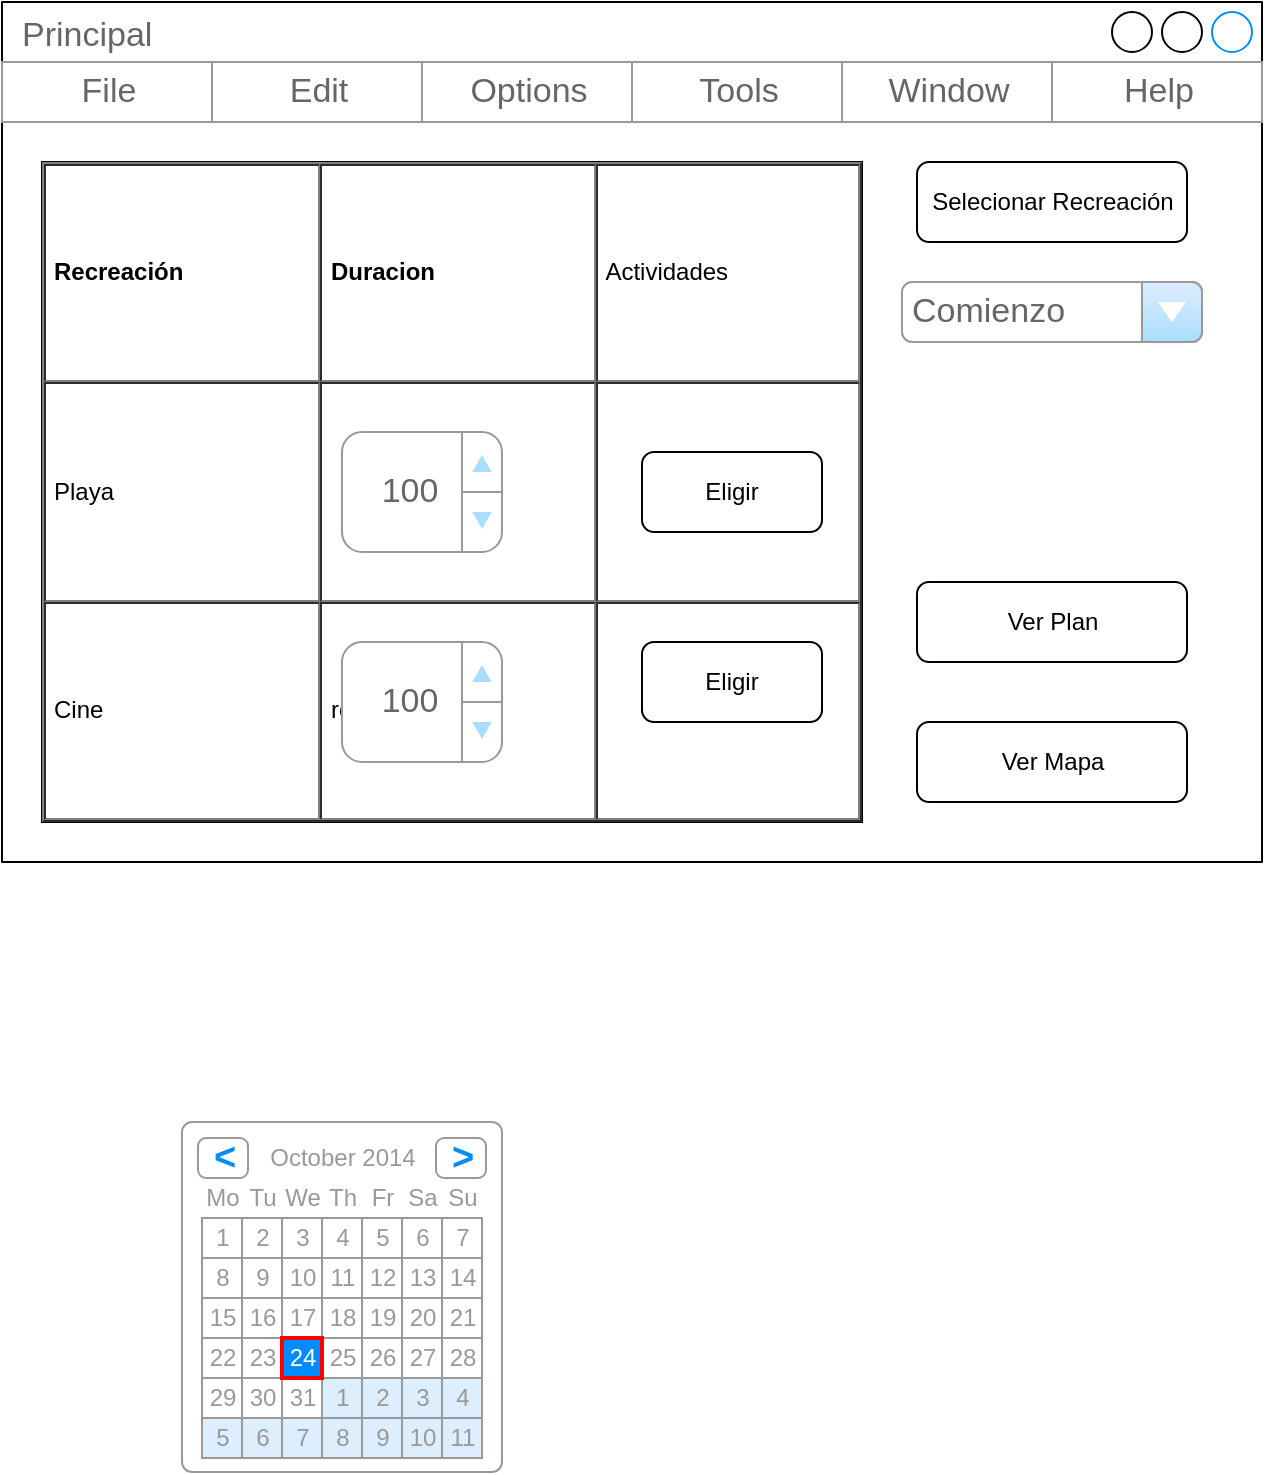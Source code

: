 <mxfile version="14.6.13" type="device"><diagram id="II5NZkcMX6G9MOFi7y11" name="Principal"><mxGraphModel dx="1422" dy="822" grid="1" gridSize="10" guides="1" tooltips="1" connect="1" arrows="1" fold="1" page="1" pageScale="1" pageWidth="850" pageHeight="1100" math="0" shadow="0"><root><mxCell id="0"/><mxCell id="1" parent="0"/><mxCell id="Mf20w2OhUnqeY1w4zBVM-1" value="Principal" style="strokeWidth=1;shadow=0;dashed=0;align=center;html=1;shape=mxgraph.mockup.containers.window;align=left;verticalAlign=top;spacingLeft=8;strokeColor2=#008cff;strokeColor3=#c4c4c4;fontColor=#666666;mainText=;fontSize=17;labelBackgroundColor=none;" vertex="1" parent="1"><mxGeometry x="100" y="200" width="630" height="430" as="geometry"/></mxCell><mxCell id="Mf20w2OhUnqeY1w4zBVM-73" value="" style="strokeWidth=1;shadow=0;dashed=0;align=center;html=1;shape=mxgraph.mockup.forms.rrect;rSize=5;strokeColor=#999999;fillColor=#ffffff;" vertex="1" parent="1"><mxGeometry x="190" y="760" width="160" height="175" as="geometry"/></mxCell><mxCell id="Mf20w2OhUnqeY1w4zBVM-74" value="October 2014" style="strokeWidth=1;shadow=0;dashed=0;align=center;html=1;shape=mxgraph.mockup.forms.anchor;fontColor=#999999;" vertex="1" parent="Mf20w2OhUnqeY1w4zBVM-73"><mxGeometry x="30" y="8" width="100" height="20" as="geometry"/></mxCell><mxCell id="Mf20w2OhUnqeY1w4zBVM-75" value="&lt;" style="strokeWidth=1;shadow=0;dashed=0;align=center;html=1;shape=mxgraph.mockup.forms.rrect;rSize=4;strokeColor=#999999;fontColor=#008cff;fontSize=19;fontStyle=1;" vertex="1" parent="Mf20w2OhUnqeY1w4zBVM-73"><mxGeometry x="8" y="8" width="25" height="20" as="geometry"/></mxCell><mxCell id="Mf20w2OhUnqeY1w4zBVM-76" value="&gt;" style="strokeWidth=1;shadow=0;dashed=0;align=center;html=1;shape=mxgraph.mockup.forms.rrect;rSize=4;strokeColor=#999999;fontColor=#008cff;fontSize=19;fontStyle=1;" vertex="1" parent="Mf20w2OhUnqeY1w4zBVM-73"><mxGeometry x="127" y="8" width="25" height="20" as="geometry"/></mxCell><mxCell id="Mf20w2OhUnqeY1w4zBVM-77" value="Mo" style="strokeWidth=1;shadow=0;dashed=0;align=center;html=1;shape=mxgraph.mockup.forms.anchor;fontColor=#999999;" vertex="1" parent="Mf20w2OhUnqeY1w4zBVM-73"><mxGeometry x="10" y="28" width="20" height="20" as="geometry"/></mxCell><mxCell id="Mf20w2OhUnqeY1w4zBVM-78" value="Tu" style="strokeWidth=1;shadow=0;dashed=0;align=center;html=1;shape=mxgraph.mockup.forms.anchor;fontColor=#999999;" vertex="1" parent="Mf20w2OhUnqeY1w4zBVM-73"><mxGeometry x="30" y="28" width="20" height="20" as="geometry"/></mxCell><mxCell id="Mf20w2OhUnqeY1w4zBVM-79" value="We" style="strokeWidth=1;shadow=0;dashed=0;align=center;html=1;shape=mxgraph.mockup.forms.anchor;fontColor=#999999;" vertex="1" parent="Mf20w2OhUnqeY1w4zBVM-73"><mxGeometry x="50" y="28" width="20" height="20" as="geometry"/></mxCell><mxCell id="Mf20w2OhUnqeY1w4zBVM-80" value="Th" style="strokeWidth=1;shadow=0;dashed=0;align=center;html=1;shape=mxgraph.mockup.forms.anchor;fontColor=#999999;" vertex="1" parent="Mf20w2OhUnqeY1w4zBVM-73"><mxGeometry x="70" y="28" width="20" height="20" as="geometry"/></mxCell><mxCell id="Mf20w2OhUnqeY1w4zBVM-81" value="Fr" style="strokeWidth=1;shadow=0;dashed=0;align=center;html=1;shape=mxgraph.mockup.forms.anchor;fontColor=#999999;" vertex="1" parent="Mf20w2OhUnqeY1w4zBVM-73"><mxGeometry x="90" y="28" width="20" height="20" as="geometry"/></mxCell><mxCell id="Mf20w2OhUnqeY1w4zBVM-82" value="Sa" style="strokeWidth=1;shadow=0;dashed=0;align=center;html=1;shape=mxgraph.mockup.forms.anchor;fontColor=#999999;" vertex="1" parent="Mf20w2OhUnqeY1w4zBVM-73"><mxGeometry x="110" y="28" width="20" height="20" as="geometry"/></mxCell><mxCell id="Mf20w2OhUnqeY1w4zBVM-83" value="Su" style="strokeWidth=1;shadow=0;dashed=0;align=center;html=1;shape=mxgraph.mockup.forms.anchor;fontColor=#999999;" vertex="1" parent="Mf20w2OhUnqeY1w4zBVM-73"><mxGeometry x="130" y="28" width="20" height="20" as="geometry"/></mxCell><mxCell id="Mf20w2OhUnqeY1w4zBVM-84" value="1" style="strokeWidth=1;shadow=0;dashed=0;align=center;html=1;shape=mxgraph.mockup.forms.rrect;rSize=0;strokeColor=#999999;fontColor=#999999;" vertex="1" parent="Mf20w2OhUnqeY1w4zBVM-73"><mxGeometry x="10" y="48" width="20" height="20" as="geometry"/></mxCell><mxCell id="Mf20w2OhUnqeY1w4zBVM-85" value="2" style="strokeWidth=1;shadow=0;dashed=0;align=center;html=1;shape=mxgraph.mockup.forms.rrect;rSize=0;strokeColor=#999999;fontColor=#999999;" vertex="1" parent="Mf20w2OhUnqeY1w4zBVM-73"><mxGeometry x="30" y="48" width="20" height="20" as="geometry"/></mxCell><mxCell id="Mf20w2OhUnqeY1w4zBVM-86" value="3" style="strokeWidth=1;shadow=0;dashed=0;align=center;html=1;shape=mxgraph.mockup.forms.rrect;rSize=0;strokeColor=#999999;fontColor=#999999;" vertex="1" parent="Mf20w2OhUnqeY1w4zBVM-73"><mxGeometry x="50" y="48" width="20" height="20" as="geometry"/></mxCell><mxCell id="Mf20w2OhUnqeY1w4zBVM-87" value="4" style="strokeWidth=1;shadow=0;dashed=0;align=center;html=1;shape=mxgraph.mockup.forms.rrect;rSize=0;strokeColor=#999999;fontColor=#999999;" vertex="1" parent="Mf20w2OhUnqeY1w4zBVM-73"><mxGeometry x="70" y="48" width="20" height="20" as="geometry"/></mxCell><mxCell id="Mf20w2OhUnqeY1w4zBVM-88" value="5" style="strokeWidth=1;shadow=0;dashed=0;align=center;html=1;shape=mxgraph.mockup.forms.rrect;rSize=0;strokeColor=#999999;fontColor=#999999;" vertex="1" parent="Mf20w2OhUnqeY1w4zBVM-73"><mxGeometry x="90" y="48" width="20" height="20" as="geometry"/></mxCell><mxCell id="Mf20w2OhUnqeY1w4zBVM-89" value="6" style="strokeWidth=1;shadow=0;dashed=0;align=center;html=1;shape=mxgraph.mockup.forms.rrect;rSize=0;strokeColor=#999999;fontColor=#999999;" vertex="1" parent="Mf20w2OhUnqeY1w4zBVM-73"><mxGeometry x="110" y="48" width="20" height="20" as="geometry"/></mxCell><mxCell id="Mf20w2OhUnqeY1w4zBVM-90" value="7" style="strokeWidth=1;shadow=0;dashed=0;align=center;html=1;shape=mxgraph.mockup.forms.rrect;rSize=0;strokeColor=#999999;fontColor=#999999;" vertex="1" parent="Mf20w2OhUnqeY1w4zBVM-73"><mxGeometry x="130" y="48" width="20" height="20" as="geometry"/></mxCell><mxCell id="Mf20w2OhUnqeY1w4zBVM-91" value="8" style="strokeWidth=1;shadow=0;dashed=0;align=center;html=1;shape=mxgraph.mockup.forms.rrect;rSize=0;strokeColor=#999999;fontColor=#999999;" vertex="1" parent="Mf20w2OhUnqeY1w4zBVM-73"><mxGeometry x="10" y="68" width="20" height="20" as="geometry"/></mxCell><mxCell id="Mf20w2OhUnqeY1w4zBVM-92" value="9" style="strokeWidth=1;shadow=0;dashed=0;align=center;html=1;shape=mxgraph.mockup.forms.rrect;rSize=0;strokeColor=#999999;fontColor=#999999;" vertex="1" parent="Mf20w2OhUnqeY1w4zBVM-73"><mxGeometry x="30" y="68" width="20" height="20" as="geometry"/></mxCell><mxCell id="Mf20w2OhUnqeY1w4zBVM-93" value="10" style="strokeWidth=1;shadow=0;dashed=0;align=center;html=1;shape=mxgraph.mockup.forms.rrect;rSize=0;strokeColor=#999999;fontColor=#999999;" vertex="1" parent="Mf20w2OhUnqeY1w4zBVM-73"><mxGeometry x="50" y="68" width="20" height="20" as="geometry"/></mxCell><mxCell id="Mf20w2OhUnqeY1w4zBVM-94" value="11" style="strokeWidth=1;shadow=0;dashed=0;align=center;html=1;shape=mxgraph.mockup.forms.rrect;rSize=0;strokeColor=#999999;fontColor=#999999;" vertex="1" parent="Mf20w2OhUnqeY1w4zBVM-73"><mxGeometry x="70" y="68" width="20" height="20" as="geometry"/></mxCell><mxCell id="Mf20w2OhUnqeY1w4zBVM-95" value="12" style="strokeWidth=1;shadow=0;dashed=0;align=center;html=1;shape=mxgraph.mockup.forms.rrect;rSize=0;strokeColor=#999999;fontColor=#999999;" vertex="1" parent="Mf20w2OhUnqeY1w4zBVM-73"><mxGeometry x="90" y="68" width="20" height="20" as="geometry"/></mxCell><mxCell id="Mf20w2OhUnqeY1w4zBVM-96" value="13" style="strokeWidth=1;shadow=0;dashed=0;align=center;html=1;shape=mxgraph.mockup.forms.rrect;rSize=0;strokeColor=#999999;fontColor=#999999;" vertex="1" parent="Mf20w2OhUnqeY1w4zBVM-73"><mxGeometry x="110" y="68" width="20" height="20" as="geometry"/></mxCell><mxCell id="Mf20w2OhUnqeY1w4zBVM-97" value="14" style="strokeWidth=1;shadow=0;dashed=0;align=center;html=1;shape=mxgraph.mockup.forms.rrect;rSize=0;strokeColor=#999999;fontColor=#999999;" vertex="1" parent="Mf20w2OhUnqeY1w4zBVM-73"><mxGeometry x="130" y="68" width="20" height="20" as="geometry"/></mxCell><mxCell id="Mf20w2OhUnqeY1w4zBVM-98" value="15" style="strokeWidth=1;shadow=0;dashed=0;align=center;html=1;shape=mxgraph.mockup.forms.rrect;rSize=0;strokeColor=#999999;fontColor=#999999;" vertex="1" parent="Mf20w2OhUnqeY1w4zBVM-73"><mxGeometry x="10" y="88" width="20" height="20" as="geometry"/></mxCell><mxCell id="Mf20w2OhUnqeY1w4zBVM-99" value="16" style="strokeWidth=1;shadow=0;dashed=0;align=center;html=1;shape=mxgraph.mockup.forms.rrect;rSize=0;strokeColor=#999999;fontColor=#999999;" vertex="1" parent="Mf20w2OhUnqeY1w4zBVM-73"><mxGeometry x="30" y="88" width="20" height="20" as="geometry"/></mxCell><mxCell id="Mf20w2OhUnqeY1w4zBVM-100" value="17" style="strokeWidth=1;shadow=0;dashed=0;align=center;html=1;shape=mxgraph.mockup.forms.rrect;rSize=0;strokeColor=#999999;fontColor=#999999;" vertex="1" parent="Mf20w2OhUnqeY1w4zBVM-73"><mxGeometry x="50" y="88" width="20" height="20" as="geometry"/></mxCell><mxCell id="Mf20w2OhUnqeY1w4zBVM-101" value="18" style="strokeWidth=1;shadow=0;dashed=0;align=center;html=1;shape=mxgraph.mockup.forms.rrect;rSize=0;strokeColor=#999999;fontColor=#999999;" vertex="1" parent="Mf20w2OhUnqeY1w4zBVM-73"><mxGeometry x="70" y="88" width="20" height="20" as="geometry"/></mxCell><mxCell id="Mf20w2OhUnqeY1w4zBVM-102" value="19" style="strokeWidth=1;shadow=0;dashed=0;align=center;html=1;shape=mxgraph.mockup.forms.rrect;rSize=0;strokeColor=#999999;fontColor=#999999;" vertex="1" parent="Mf20w2OhUnqeY1w4zBVM-73"><mxGeometry x="90" y="88" width="20" height="20" as="geometry"/></mxCell><mxCell id="Mf20w2OhUnqeY1w4zBVM-103" value="20" style="strokeWidth=1;shadow=0;dashed=0;align=center;html=1;shape=mxgraph.mockup.forms.rrect;rSize=0;strokeColor=#999999;fontColor=#999999;" vertex="1" parent="Mf20w2OhUnqeY1w4zBVM-73"><mxGeometry x="110" y="88" width="20" height="20" as="geometry"/></mxCell><mxCell id="Mf20w2OhUnqeY1w4zBVM-104" value="21" style="strokeWidth=1;shadow=0;dashed=0;align=center;html=1;shape=mxgraph.mockup.forms.rrect;rSize=0;strokeColor=#999999;fontColor=#999999;" vertex="1" parent="Mf20w2OhUnqeY1w4zBVM-73"><mxGeometry x="130" y="88" width="20" height="20" as="geometry"/></mxCell><mxCell id="Mf20w2OhUnqeY1w4zBVM-105" value="22" style="strokeWidth=1;shadow=0;dashed=0;align=center;html=1;shape=mxgraph.mockup.forms.rrect;rSize=0;strokeColor=#999999;fontColor=#999999;" vertex="1" parent="Mf20w2OhUnqeY1w4zBVM-73"><mxGeometry x="10" y="108" width="20" height="20" as="geometry"/></mxCell><mxCell id="Mf20w2OhUnqeY1w4zBVM-106" value="23" style="strokeWidth=1;shadow=0;dashed=0;align=center;html=1;shape=mxgraph.mockup.forms.rrect;rSize=0;strokeColor=#999999;fontColor=#999999;" vertex="1" parent="Mf20w2OhUnqeY1w4zBVM-73"><mxGeometry x="30" y="108" width="20" height="20" as="geometry"/></mxCell><mxCell id="Mf20w2OhUnqeY1w4zBVM-107" value="25" style="strokeWidth=1;shadow=0;dashed=0;align=center;html=1;shape=mxgraph.mockup.forms.rrect;rSize=0;strokeColor=#999999;fontColor=#999999;" vertex="1" parent="Mf20w2OhUnqeY1w4zBVM-73"><mxGeometry x="70" y="108" width="20" height="20" as="geometry"/></mxCell><mxCell id="Mf20w2OhUnqeY1w4zBVM-108" value="26" style="strokeWidth=1;shadow=0;dashed=0;align=center;html=1;shape=mxgraph.mockup.forms.rrect;rSize=0;strokeColor=#999999;fontColor=#999999;" vertex="1" parent="Mf20w2OhUnqeY1w4zBVM-73"><mxGeometry x="90" y="108" width="20" height="20" as="geometry"/></mxCell><mxCell id="Mf20w2OhUnqeY1w4zBVM-109" value="27" style="strokeWidth=1;shadow=0;dashed=0;align=center;html=1;shape=mxgraph.mockup.forms.rrect;rSize=0;strokeColor=#999999;fontColor=#999999;" vertex="1" parent="Mf20w2OhUnqeY1w4zBVM-73"><mxGeometry x="110" y="108" width="20" height="20" as="geometry"/></mxCell><mxCell id="Mf20w2OhUnqeY1w4zBVM-110" value="28" style="strokeWidth=1;shadow=0;dashed=0;align=center;html=1;shape=mxgraph.mockup.forms.rrect;rSize=0;strokeColor=#999999;fontColor=#999999;" vertex="1" parent="Mf20w2OhUnqeY1w4zBVM-73"><mxGeometry x="130" y="108" width="20" height="20" as="geometry"/></mxCell><mxCell id="Mf20w2OhUnqeY1w4zBVM-111" value="29" style="strokeWidth=1;shadow=0;dashed=0;align=center;html=1;shape=mxgraph.mockup.forms.rrect;rSize=0;strokeColor=#999999;fontColor=#999999;" vertex="1" parent="Mf20w2OhUnqeY1w4zBVM-73"><mxGeometry x="10" y="128" width="20" height="20" as="geometry"/></mxCell><mxCell id="Mf20w2OhUnqeY1w4zBVM-112" value="30" style="strokeWidth=1;shadow=0;dashed=0;align=center;html=1;shape=mxgraph.mockup.forms.rrect;rSize=0;strokeColor=#999999;fontColor=#999999;" vertex="1" parent="Mf20w2OhUnqeY1w4zBVM-73"><mxGeometry x="30" y="128" width="20" height="20" as="geometry"/></mxCell><mxCell id="Mf20w2OhUnqeY1w4zBVM-113" value="31" style="strokeWidth=1;shadow=0;dashed=0;align=center;html=1;shape=mxgraph.mockup.forms.rrect;rSize=0;strokeColor=#999999;fontColor=#999999;" vertex="1" parent="Mf20w2OhUnqeY1w4zBVM-73"><mxGeometry x="50" y="128" width="20" height="20" as="geometry"/></mxCell><mxCell id="Mf20w2OhUnqeY1w4zBVM-114" value="1" style="strokeWidth=1;shadow=0;dashed=0;align=center;html=1;shape=mxgraph.mockup.forms.rrect;rSize=0;strokeColor=#999999;fontColor=#999999;fillColor=#ddeeff;" vertex="1" parent="Mf20w2OhUnqeY1w4zBVM-73"><mxGeometry x="70" y="128" width="20" height="20" as="geometry"/></mxCell><mxCell id="Mf20w2OhUnqeY1w4zBVM-115" value="2" style="strokeWidth=1;shadow=0;dashed=0;align=center;html=1;shape=mxgraph.mockup.forms.rrect;rSize=0;strokeColor=#999999;fontColor=#999999;fillColor=#ddeeff;" vertex="1" parent="Mf20w2OhUnqeY1w4zBVM-73"><mxGeometry x="90" y="128" width="20" height="20" as="geometry"/></mxCell><mxCell id="Mf20w2OhUnqeY1w4zBVM-116" value="3" style="strokeWidth=1;shadow=0;dashed=0;align=center;html=1;shape=mxgraph.mockup.forms.rrect;rSize=0;strokeColor=#999999;fontColor=#999999;fillColor=#ddeeff;" vertex="1" parent="Mf20w2OhUnqeY1w4zBVM-73"><mxGeometry x="110" y="128" width="20" height="20" as="geometry"/></mxCell><mxCell id="Mf20w2OhUnqeY1w4zBVM-117" value="4" style="strokeWidth=1;shadow=0;dashed=0;align=center;html=1;shape=mxgraph.mockup.forms.rrect;rSize=0;strokeColor=#999999;fontColor=#999999;fillColor=#ddeeff;" vertex="1" parent="Mf20w2OhUnqeY1w4zBVM-73"><mxGeometry x="130" y="128" width="20" height="20" as="geometry"/></mxCell><mxCell id="Mf20w2OhUnqeY1w4zBVM-118" value="5" style="strokeWidth=1;shadow=0;dashed=0;align=center;html=1;shape=mxgraph.mockup.forms.rrect;rSize=0;strokeColor=#999999;fontColor=#999999;fillColor=#ddeeff;" vertex="1" parent="Mf20w2OhUnqeY1w4zBVM-73"><mxGeometry x="10" y="148" width="20" height="20" as="geometry"/></mxCell><mxCell id="Mf20w2OhUnqeY1w4zBVM-119" value="6" style="strokeWidth=1;shadow=0;dashed=0;align=center;html=1;shape=mxgraph.mockup.forms.rrect;rSize=0;strokeColor=#999999;fontColor=#999999;fillColor=#ddeeff;" vertex="1" parent="Mf20w2OhUnqeY1w4zBVM-73"><mxGeometry x="30" y="148" width="20" height="20" as="geometry"/></mxCell><mxCell id="Mf20w2OhUnqeY1w4zBVM-120" value="7" style="strokeWidth=1;shadow=0;dashed=0;align=center;html=1;shape=mxgraph.mockup.forms.rrect;rSize=0;strokeColor=#999999;fontColor=#999999;fillColor=#ddeeff;" vertex="1" parent="Mf20w2OhUnqeY1w4zBVM-73"><mxGeometry x="50" y="148" width="20" height="20" as="geometry"/></mxCell><mxCell id="Mf20w2OhUnqeY1w4zBVM-121" value="8" style="strokeWidth=1;shadow=0;dashed=0;align=center;html=1;shape=mxgraph.mockup.forms.rrect;rSize=0;strokeColor=#999999;fontColor=#999999;fillColor=#ddeeff;" vertex="1" parent="Mf20w2OhUnqeY1w4zBVM-73"><mxGeometry x="70" y="148" width="20" height="20" as="geometry"/></mxCell><mxCell id="Mf20w2OhUnqeY1w4zBVM-122" value="9" style="strokeWidth=1;shadow=0;dashed=0;align=center;html=1;shape=mxgraph.mockup.forms.rrect;rSize=0;strokeColor=#999999;fontColor=#999999;fillColor=#ddeeff;" vertex="1" parent="Mf20w2OhUnqeY1w4zBVM-73"><mxGeometry x="90" y="148" width="20" height="20" as="geometry"/></mxCell><mxCell id="Mf20w2OhUnqeY1w4zBVM-123" value="10" style="strokeWidth=1;shadow=0;dashed=0;align=center;html=1;shape=mxgraph.mockup.forms.rrect;rSize=0;strokeColor=#999999;fontColor=#999999;fillColor=#ddeeff;" vertex="1" parent="Mf20w2OhUnqeY1w4zBVM-73"><mxGeometry x="110" y="148" width="20" height="20" as="geometry"/></mxCell><mxCell id="Mf20w2OhUnqeY1w4zBVM-124" value="11" style="strokeWidth=1;shadow=0;dashed=0;align=center;html=1;shape=mxgraph.mockup.forms.rrect;rSize=0;strokeColor=#999999;fontColor=#999999;fillColor=#ddeeff;" vertex="1" parent="Mf20w2OhUnqeY1w4zBVM-73"><mxGeometry x="130" y="148" width="20" height="20" as="geometry"/></mxCell><mxCell id="Mf20w2OhUnqeY1w4zBVM-125" value="24" style="strokeWidth=1;shadow=0;dashed=0;align=center;html=1;shape=mxgraph.mockup.forms.rrect;rSize=0;strokeColor=#ff0000;fontColor=#ffffff;strokeWidth=2;fillColor=#008cff;" vertex="1" parent="Mf20w2OhUnqeY1w4zBVM-73"><mxGeometry x="50" y="108" width="20" height="20" as="geometry"/></mxCell><mxCell id="Mf20w2OhUnqeY1w4zBVM-126" value="Comienzo" style="strokeWidth=1;shadow=0;dashed=0;align=center;html=1;shape=mxgraph.mockup.forms.comboBox;strokeColor=#999999;fillColor=#ddeeff;align=left;fillColor2=#aaddff;mainText=;fontColor=#666666;fontSize=17;spacingLeft=3;" vertex="1" parent="1"><mxGeometry x="550" y="340" width="150" height="30" as="geometry"/></mxCell><mxCell id="Mf20w2OhUnqeY1w4zBVM-130" value="&lt;table cellpadding=&quot;4&quot; cellspacing=&quot;0&quot; border=&quot;1&quot; style=&quot;font-size: 1em ; width: 100% ; height: 100%&quot;&gt;&lt;tbody&gt;&lt;tr&gt;&lt;th&gt;Recreación&lt;/th&gt;&lt;th&gt;Duracion&lt;/th&gt;&lt;td&gt;Actividades&lt;/td&gt;&lt;/tr&gt;&lt;tr&gt;&lt;td&gt;Playa&lt;/td&gt;&lt;td&gt;&lt;br&gt;&lt;/td&gt;&lt;td&gt;&lt;br&gt;&lt;/td&gt;&lt;/tr&gt;&lt;tr&gt;&lt;td&gt;Cine&lt;/td&gt;&lt;td&gt;row 2, cell 2&lt;/td&gt;&lt;td&gt;&lt;br&gt;&lt;/td&gt;&lt;/tr&gt;&lt;/tbody&gt;&lt;/table&gt; " style="verticalAlign=top;align=left;overflow=fill;fontSize=12;fontFamily=Helvetica;html=1" vertex="1" parent="1"><mxGeometry x="120" y="280" width="410" height="330" as="geometry"/></mxCell><mxCell id="Mf20w2OhUnqeY1w4zBVM-132" value="Ver Plan" style="rounded=1;whiteSpace=wrap;html=1;" vertex="1" parent="1"><mxGeometry x="557.5" y="490" width="135" height="40" as="geometry"/></mxCell><mxCell id="Mf20w2OhUnqeY1w4zBVM-133" value="Ver Mapa" style="rounded=1;whiteSpace=wrap;html=1;" vertex="1" parent="1"><mxGeometry x="557.5" y="560" width="135" height="40" as="geometry"/></mxCell><mxCell id="Mf20w2OhUnqeY1w4zBVM-135" value="Selecionar Recreación" style="rounded=1;whiteSpace=wrap;html=1;" vertex="1" parent="1"><mxGeometry x="557.5" y="280" width="135" height="40" as="geometry"/></mxCell><mxCell id="Mf20w2OhUnqeY1w4zBVM-137" value="Eligir" style="rounded=1;whiteSpace=wrap;html=1;" vertex="1" parent="1"><mxGeometry x="420" y="425" width="90" height="40" as="geometry"/></mxCell><mxCell id="Mf20w2OhUnqeY1w4zBVM-139" value="&lt;table cellpadding=&quot;0&quot; cellspacing=&quot;0&quot; style=&quot;width:100%;height:100%;&quot;&gt;&lt;tr&gt;&lt;td style=&quot;width:85%&quot;&gt;100&lt;/td&gt;&lt;td style=&quot;width:15%&quot;&gt;&lt;/td&gt;&lt;/tr&gt;&lt;/table&gt;" style="strokeWidth=1;shadow=0;dashed=0;align=center;html=1;shape=mxgraph.mockup.forms.spinner;strokeColor=#999999;spinLayout=right;spinStyle=normal;adjStyle=triangle;fillColor=#aaddff;fontSize=17;fontColor=#666666;mainText=;html=1;overflow=fill;" vertex="1" parent="1"><mxGeometry x="270" y="415" width="80" height="60" as="geometry"/></mxCell><mxCell id="Mf20w2OhUnqeY1w4zBVM-140" value="&lt;table cellpadding=&quot;0&quot; cellspacing=&quot;0&quot; style=&quot;width:100%;height:100%;&quot;&gt;&lt;tr&gt;&lt;td style=&quot;width:85%&quot;&gt;100&lt;/td&gt;&lt;td style=&quot;width:15%&quot;&gt;&lt;/td&gt;&lt;/tr&gt;&lt;/table&gt;" style="strokeWidth=1;shadow=0;dashed=0;align=center;html=1;shape=mxgraph.mockup.forms.spinner;strokeColor=#999999;spinLayout=right;spinStyle=normal;adjStyle=triangle;fillColor=#aaddff;fontSize=17;fontColor=#666666;mainText=;html=1;overflow=fill;" vertex="1" parent="1"><mxGeometry x="270" y="520" width="80" height="60" as="geometry"/></mxCell><mxCell id="Mf20w2OhUnqeY1w4zBVM-141" value="Eligir" style="rounded=1;whiteSpace=wrap;html=1;" vertex="1" parent="1"><mxGeometry x="420" y="520" width="90" height="40" as="geometry"/></mxCell><mxCell id="Mf20w2OhUnqeY1w4zBVM-142" value="" style="strokeWidth=1;shadow=0;dashed=0;align=center;html=1;shape=mxgraph.mockup.forms.rrect;rSize=0;strokeColor=#999999;" vertex="1" parent="1"><mxGeometry x="100" y="230" width="630" height="30" as="geometry"/></mxCell><mxCell id="Mf20w2OhUnqeY1w4zBVM-143" value="File" style="strokeColor=inherit;fillColor=inherit;gradientColor=inherit;strokeWidth=1;shadow=0;dashed=0;align=center;html=1;shape=mxgraph.mockup.forms.rrect;rSize=0;fontSize=17;fontColor=#666666;" vertex="1" parent="Mf20w2OhUnqeY1w4zBVM-142"><mxGeometry width="105" height="30" as="geometry"/></mxCell><mxCell id="Mf20w2OhUnqeY1w4zBVM-144" value="Edit" style="strokeColor=inherit;fillColor=inherit;gradientColor=inherit;strokeWidth=1;shadow=0;dashed=0;align=center;html=1;shape=mxgraph.mockup.forms.rrect;rSize=0;fontSize=17;fontColor=#666666;" vertex="1" parent="Mf20w2OhUnqeY1w4zBVM-142"><mxGeometry x="105" width="105" height="30" as="geometry"/></mxCell><mxCell id="Mf20w2OhUnqeY1w4zBVM-145" value="Options" style="strokeColor=inherit;fillColor=inherit;gradientColor=inherit;strokeWidth=1;shadow=0;dashed=0;align=center;html=1;shape=mxgraph.mockup.forms.rrect;rSize=0;fontSize=17;fontColor=#666666;" vertex="1" parent="Mf20w2OhUnqeY1w4zBVM-142"><mxGeometry x="210" width="105" height="30" as="geometry"/></mxCell><mxCell id="Mf20w2OhUnqeY1w4zBVM-146" value="Tools" style="strokeColor=inherit;fillColor=inherit;gradientColor=inherit;strokeWidth=1;shadow=0;dashed=0;align=center;html=1;shape=mxgraph.mockup.forms.rrect;rSize=0;fontSize=17;fontColor=#666666;" vertex="1" parent="Mf20w2OhUnqeY1w4zBVM-142"><mxGeometry x="315" width="105" height="30" as="geometry"/></mxCell><mxCell id="Mf20w2OhUnqeY1w4zBVM-147" value="Window" style="strokeColor=inherit;fillColor=inherit;gradientColor=inherit;strokeWidth=1;shadow=0;dashed=0;align=center;html=1;shape=mxgraph.mockup.forms.rrect;rSize=0;fontSize=17;fontColor=#666666;" vertex="1" parent="Mf20w2OhUnqeY1w4zBVM-142"><mxGeometry x="420" width="105" height="30" as="geometry"/></mxCell><mxCell id="Mf20w2OhUnqeY1w4zBVM-148" value="Help" style="strokeColor=inherit;fillColor=inherit;gradientColor=inherit;strokeWidth=1;shadow=0;dashed=0;align=center;html=1;shape=mxgraph.mockup.forms.rrect;rSize=0;fontSize=17;fontColor=#666666;" vertex="1" parent="Mf20w2OhUnqeY1w4zBVM-142"><mxGeometry x="525" width="105" height="30" as="geometry"/></mxCell></root></mxGraphModel></diagram></mxfile>